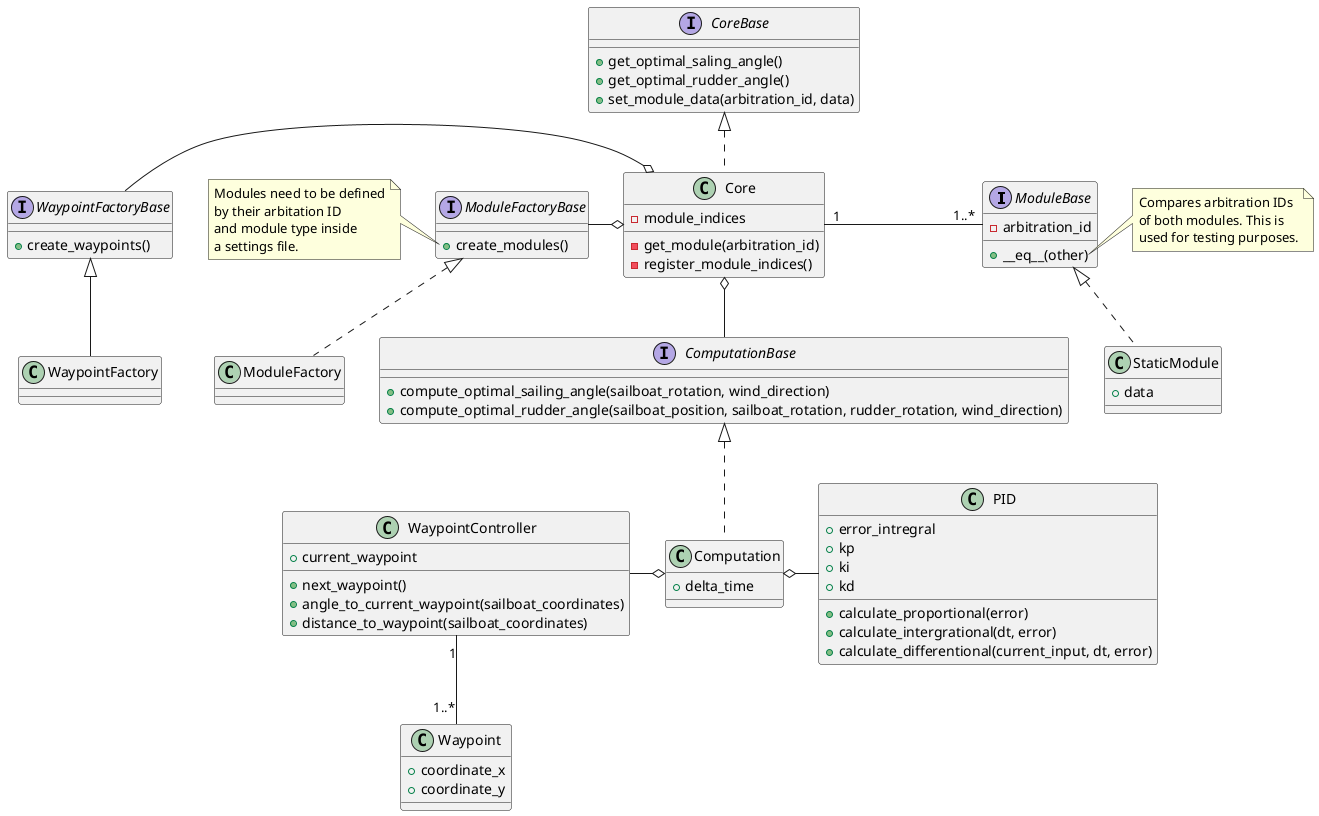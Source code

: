 @startuml Class Diagram

interface ModuleBase
interface ModuleFactoryBase
interface WaypointFactoryBase
interface ComputationBase
interface CoreBase

class StaticModule
class ModuleFactory
class Computation
class Core
class PID
class WaypointController
class Waypoint
class WaypointFactory

ModuleBase <|.. StaticModule
ModuleFactoryBase <|.. ModuleFactory
ComputationBase <|.. Computation
WaypointFactoryBase <|-- WaypointFactory
CoreBase <|.. Core
Core "1" - "1..*" ModuleBase
Core o-left- ModuleFactoryBase
Core o-left- WaypointFactoryBase
Core o-down- ComputationBase
Computation o-right- PID
Computation o-left- WaypointController
WaypointController "1" -down- "1..*" Waypoint

interface ModuleBase {
    - arbitration_id
    + __eq__(other)
}

interface CoreBase {
    + get_optimal_saling_angle()
    + get_optimal_rudder_angle()
    + set_module_data(arbitration_id, data)
}

interface ModuleFactoryBase {
    + create_modules()
}

interface ComputationBase {
    + compute_optimal_sailing_angle(sailboat_rotation, wind_direction)
    + compute_optimal_rudder_angle(sailboat_position, sailboat_rotation, rudder_rotation, wind_direction)
}

interface WaypointFactoryBase {
    + create_waypoints()
}

class PID {
    + error_intregral
    + kp
    + ki
    + kd
    + calculate_proportional(error)
    + calculate_intergrational(dt, error)
    + calculate_differentional(current_input, dt, error)
}

class WaypointController {
    + current_waypoint
    + next_waypoint()
    + angle_to_current_waypoint(sailboat_coordinates)
    + distance_to_waypoint(sailboat_coordinates)
}

class Waypoint {
    + coordinate_x
    + coordinate_y
}

class StaticModule {
    + data
}

class Computation {
    + delta_time
}

class Core {
    - module_indices
    - get_module(arbitration_id)
    - register_module_indices()
}

note left of ModuleFactoryBase::create_modules
    Modules need to be defined
    by their arbitation ID
    and module type inside 
    a settings file.
end note

note right of ModuleBase::__eq__
    Compares arbitration IDs
    of both modules. This is
    used for testing purposes.
end note

@enduml